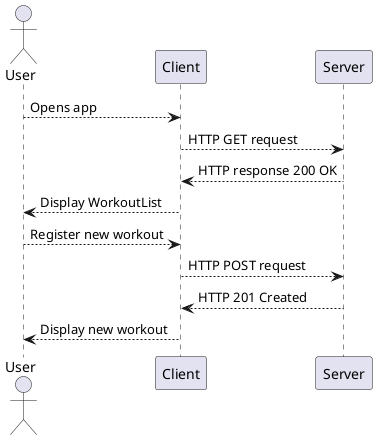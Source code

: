 @startuml
actor User
participant Client
participant Server

User --> Client: Opens app
Client --> Server: HTTP GET request
Server --> Client: HTTP response 200 OK
Client --> User: Display WorkoutList

User --> Client: Register new workout
Client --> Server: HTTP POST request
Server --> Client: HTTP 201 Created
Client --> User: Display new workout
@enduml
